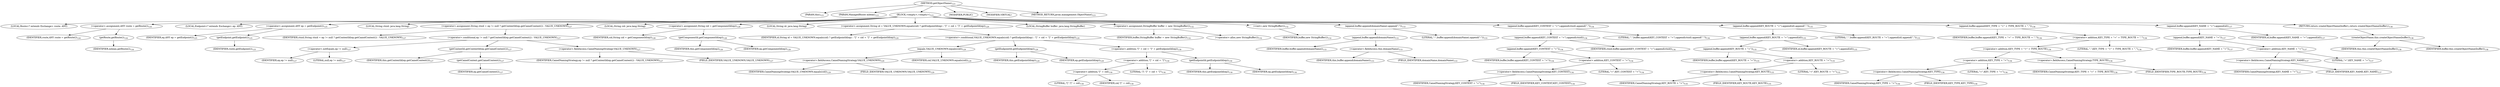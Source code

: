 digraph "getObjectName" {  
"337" [label = <(METHOD,getObjectName)<SUB>123</SUB>> ]
"26" [label = <(PARAM,this)<SUB>123</SUB>> ]
"338" [label = <(PARAM,ManagedRoute mbean)<SUB>123</SUB>> ]
"339" [label = <(BLOCK,&lt;empty&gt;,&lt;empty&gt;)<SUB>123</SUB>> ]
"340" [label = <(LOCAL,Route&lt;? extends Exchange&gt; route: ANY)> ]
"341" [label = <(&lt;operator&gt;.assignment,ANY route = getRoute())<SUB>124</SUB>> ]
"342" [label = <(IDENTIFIER,route,ANY route = getRoute())<SUB>124</SUB>> ]
"343" [label = <(getRoute,getRoute())<SUB>124</SUB>> ]
"344" [label = <(IDENTIFIER,mbean,getRoute())<SUB>124</SUB>> ]
"345" [label = <(LOCAL,Endpoint&lt;? extends Exchange&gt; ep: ANY)> ]
"346" [label = <(&lt;operator&gt;.assignment,ANY ep = getEndpoint())<SUB>125</SUB>> ]
"347" [label = <(IDENTIFIER,ep,ANY ep = getEndpoint())<SUB>125</SUB>> ]
"348" [label = <(getEndpoint,getEndpoint())<SUB>125</SUB>> ]
"349" [label = <(IDENTIFIER,route,getEndpoint())<SUB>125</SUB>> ]
"350" [label = <(LOCAL,String ctxid: java.lang.String)> ]
"351" [label = <(&lt;operator&gt;.assignment,String ctxid = ep != null ? getContextId(ep.getCamelContext()) : VALUE_UNKNOWN)<SUB>127</SUB>> ]
"352" [label = <(IDENTIFIER,ctxid,String ctxid = ep != null ? getContextId(ep.getCamelContext()) : VALUE_UNKNOWN)<SUB>127</SUB>> ]
"353" [label = <(&lt;operator&gt;.conditional,ep != null ? getContextId(ep.getCamelContext()) : VALUE_UNKNOWN)<SUB>127</SUB>> ]
"354" [label = <(&lt;operator&gt;.notEquals,ep != null)<SUB>127</SUB>> ]
"355" [label = <(IDENTIFIER,ep,ep != null)<SUB>127</SUB>> ]
"356" [label = <(LITERAL,null,ep != null)<SUB>127</SUB>> ]
"357" [label = <(getContextId,getContextId(ep.getCamelContext()))<SUB>127</SUB>> ]
"25" [label = <(IDENTIFIER,this,getContextId(ep.getCamelContext()))<SUB>127</SUB>> ]
"358" [label = <(getCamelContext,getCamelContext())<SUB>127</SUB>> ]
"359" [label = <(IDENTIFIER,ep,getCamelContext())<SUB>127</SUB>> ]
"360" [label = <(&lt;operator&gt;.fieldAccess,CamelNamingStrategy.VALUE_UNKNOWN)<SUB>127</SUB>> ]
"361" [label = <(IDENTIFIER,CamelNamingStrategy,ep != null ? getContextId(ep.getCamelContext()) : VALUE_UNKNOWN)<SUB>127</SUB>> ]
"362" [label = <(FIELD_IDENTIFIER,VALUE_UNKNOWN,VALUE_UNKNOWN)<SUB>127</SUB>> ]
"363" [label = <(LOCAL,String cid: java.lang.String)> ]
"364" [label = <(&lt;operator&gt;.assignment,String cid = getComponentId(ep))<SUB>128</SUB>> ]
"365" [label = <(IDENTIFIER,cid,String cid = getComponentId(ep))<SUB>128</SUB>> ]
"366" [label = <(getComponentId,getComponentId(ep))<SUB>128</SUB>> ]
"27" [label = <(IDENTIFIER,this,getComponentId(ep))<SUB>128</SUB>> ]
"367" [label = <(IDENTIFIER,ep,getComponentId(ep))<SUB>128</SUB>> ]
"368" [label = <(LOCAL,String id: java.lang.String)> ]
"369" [label = <(&lt;operator&gt;.assignment,String id = VALUE_UNKNOWN.equals(cid) ? getEndpointId(ep) : &quot;[&quot; + cid + &quot;]&quot; + getEndpointId(ep))<SUB>129</SUB>> ]
"370" [label = <(IDENTIFIER,id,String id = VALUE_UNKNOWN.equals(cid) ? getEndpointId(ep) : &quot;[&quot; + cid + &quot;]&quot; + getEndpointId(ep))<SUB>129</SUB>> ]
"371" [label = <(&lt;operator&gt;.conditional,VALUE_UNKNOWN.equals(cid) ? getEndpointId(ep) : &quot;[&quot; + cid + &quot;]&quot; + getEndpointId(ep))<SUB>129</SUB>> ]
"372" [label = <(equals,VALUE_UNKNOWN.equals(cid))<SUB>129</SUB>> ]
"373" [label = <(&lt;operator&gt;.fieldAccess,CamelNamingStrategy.VALUE_UNKNOWN)<SUB>129</SUB>> ]
"374" [label = <(IDENTIFIER,CamelNamingStrategy,VALUE_UNKNOWN.equals(cid))<SUB>129</SUB>> ]
"375" [label = <(FIELD_IDENTIFIER,VALUE_UNKNOWN,VALUE_UNKNOWN)<SUB>129</SUB>> ]
"376" [label = <(IDENTIFIER,cid,VALUE_UNKNOWN.equals(cid))<SUB>129</SUB>> ]
"377" [label = <(getEndpointId,getEndpointId(ep))<SUB>129</SUB>> ]
"28" [label = <(IDENTIFIER,this,getEndpointId(ep))<SUB>129</SUB>> ]
"378" [label = <(IDENTIFIER,ep,getEndpointId(ep))<SUB>129</SUB>> ]
"379" [label = <(&lt;operator&gt;.addition,&quot;[&quot; + cid + &quot;]&quot; + getEndpointId(ep))<SUB>130</SUB>> ]
"380" [label = <(&lt;operator&gt;.addition,&quot;[&quot; + cid + &quot;]&quot;)<SUB>130</SUB>> ]
"381" [label = <(&lt;operator&gt;.addition,&quot;[&quot; + cid)<SUB>130</SUB>> ]
"382" [label = <(LITERAL,&quot;[&quot;,&quot;[&quot; + cid)<SUB>130</SUB>> ]
"383" [label = <(IDENTIFIER,cid,&quot;[&quot; + cid)<SUB>130</SUB>> ]
"384" [label = <(LITERAL,&quot;]&quot;,&quot;[&quot; + cid + &quot;]&quot;)<SUB>130</SUB>> ]
"385" [label = <(getEndpointId,getEndpointId(ep))<SUB>130</SUB>> ]
"29" [label = <(IDENTIFIER,this,getEndpointId(ep))<SUB>130</SUB>> ]
"386" [label = <(IDENTIFIER,ep,getEndpointId(ep))<SUB>130</SUB>> ]
"31" [label = <(LOCAL,StringBuffer buffer: java.lang.StringBuffer)> ]
"387" [label = <(&lt;operator&gt;.assignment,StringBuffer buffer = new StringBuffer())<SUB>132</SUB>> ]
"388" [label = <(IDENTIFIER,buffer,StringBuffer buffer = new StringBuffer())<SUB>132</SUB>> ]
"389" [label = <(&lt;operator&gt;.alloc,new StringBuffer())<SUB>132</SUB>> ]
"390" [label = <(&lt;init&gt;,new StringBuffer())<SUB>132</SUB>> ]
"30" [label = <(IDENTIFIER,buffer,new StringBuffer())<SUB>132</SUB>> ]
"391" [label = <(append,buffer.append(domainName).append(&quot;:&quot;))<SUB>133</SUB>> ]
"392" [label = <(append,buffer.append(domainName))<SUB>133</SUB>> ]
"393" [label = <(IDENTIFIER,buffer,buffer.append(domainName))<SUB>133</SUB>> ]
"394" [label = <(&lt;operator&gt;.fieldAccess,this.domainName)<SUB>133</SUB>> ]
"395" [label = <(IDENTIFIER,this,buffer.append(domainName))<SUB>133</SUB>> ]
"396" [label = <(FIELD_IDENTIFIER,domainName,domainName)<SUB>133</SUB>> ]
"397" [label = <(LITERAL,&quot;:&quot;,buffer.append(domainName).append(&quot;:&quot;))<SUB>133</SUB>> ]
"398" [label = <(append,buffer.append(KEY_CONTEXT + &quot;=&quot;).append(ctxid).append(&quot;,&quot;))<SUB>134</SUB>> ]
"399" [label = <(append,buffer.append(KEY_CONTEXT + &quot;=&quot;).append(ctxid))<SUB>134</SUB>> ]
"400" [label = <(append,buffer.append(KEY_CONTEXT + &quot;=&quot;))<SUB>134</SUB>> ]
"401" [label = <(IDENTIFIER,buffer,buffer.append(KEY_CONTEXT + &quot;=&quot;))<SUB>134</SUB>> ]
"402" [label = <(&lt;operator&gt;.addition,KEY_CONTEXT + &quot;=&quot;)<SUB>134</SUB>> ]
"403" [label = <(&lt;operator&gt;.fieldAccess,CamelNamingStrategy.KEY_CONTEXT)<SUB>134</SUB>> ]
"404" [label = <(IDENTIFIER,CamelNamingStrategy,KEY_CONTEXT + &quot;=&quot;)<SUB>134</SUB>> ]
"405" [label = <(FIELD_IDENTIFIER,KEY_CONTEXT,KEY_CONTEXT)<SUB>134</SUB>> ]
"406" [label = <(LITERAL,&quot;=&quot;,KEY_CONTEXT + &quot;=&quot;)<SUB>134</SUB>> ]
"407" [label = <(IDENTIFIER,ctxid,buffer.append(KEY_CONTEXT + &quot;=&quot;).append(ctxid))<SUB>134</SUB>> ]
"408" [label = <(LITERAL,&quot;,&quot;,buffer.append(KEY_CONTEXT + &quot;=&quot;).append(ctxid).append(&quot;,&quot;))<SUB>134</SUB>> ]
"409" [label = <(append,buffer.append(KEY_ROUTE + &quot;=&quot;).append(id).append(&quot;,&quot;))<SUB>135</SUB>> ]
"410" [label = <(append,buffer.append(KEY_ROUTE + &quot;=&quot;).append(id))<SUB>135</SUB>> ]
"411" [label = <(append,buffer.append(KEY_ROUTE + &quot;=&quot;))<SUB>135</SUB>> ]
"412" [label = <(IDENTIFIER,buffer,buffer.append(KEY_ROUTE + &quot;=&quot;))<SUB>135</SUB>> ]
"413" [label = <(&lt;operator&gt;.addition,KEY_ROUTE + &quot;=&quot;)<SUB>135</SUB>> ]
"414" [label = <(&lt;operator&gt;.fieldAccess,CamelNamingStrategy.KEY_ROUTE)<SUB>135</SUB>> ]
"415" [label = <(IDENTIFIER,CamelNamingStrategy,KEY_ROUTE + &quot;=&quot;)<SUB>135</SUB>> ]
"416" [label = <(FIELD_IDENTIFIER,KEY_ROUTE,KEY_ROUTE)<SUB>135</SUB>> ]
"417" [label = <(LITERAL,&quot;=&quot;,KEY_ROUTE + &quot;=&quot;)<SUB>135</SUB>> ]
"418" [label = <(IDENTIFIER,id,buffer.append(KEY_ROUTE + &quot;=&quot;).append(id))<SUB>135</SUB>> ]
"419" [label = <(LITERAL,&quot;,&quot;,buffer.append(KEY_ROUTE + &quot;=&quot;).append(id).append(&quot;,&quot;))<SUB>135</SUB>> ]
"420" [label = <(append,buffer.append(KEY_TYPE + &quot;=&quot; + TYPE_ROUTE + &quot;,&quot;))<SUB>136</SUB>> ]
"421" [label = <(IDENTIFIER,buffer,buffer.append(KEY_TYPE + &quot;=&quot; + TYPE_ROUTE + &quot;,&quot;))<SUB>136</SUB>> ]
"422" [label = <(&lt;operator&gt;.addition,KEY_TYPE + &quot;=&quot; + TYPE_ROUTE + &quot;,&quot;)<SUB>136</SUB>> ]
"423" [label = <(&lt;operator&gt;.addition,KEY_TYPE + &quot;=&quot; + TYPE_ROUTE)<SUB>136</SUB>> ]
"424" [label = <(&lt;operator&gt;.addition,KEY_TYPE + &quot;=&quot;)<SUB>136</SUB>> ]
"425" [label = <(&lt;operator&gt;.fieldAccess,CamelNamingStrategy.KEY_TYPE)<SUB>136</SUB>> ]
"426" [label = <(IDENTIFIER,CamelNamingStrategy,KEY_TYPE + &quot;=&quot;)<SUB>136</SUB>> ]
"427" [label = <(FIELD_IDENTIFIER,KEY_TYPE,KEY_TYPE)<SUB>136</SUB>> ]
"428" [label = <(LITERAL,&quot;=&quot;,KEY_TYPE + &quot;=&quot;)<SUB>136</SUB>> ]
"429" [label = <(&lt;operator&gt;.fieldAccess,CamelNamingStrategy.TYPE_ROUTE)<SUB>136</SUB>> ]
"430" [label = <(IDENTIFIER,CamelNamingStrategy,KEY_TYPE + &quot;=&quot; + TYPE_ROUTE)<SUB>136</SUB>> ]
"431" [label = <(FIELD_IDENTIFIER,TYPE_ROUTE,TYPE_ROUTE)<SUB>136</SUB>> ]
"432" [label = <(LITERAL,&quot;,&quot;,KEY_TYPE + &quot;=&quot; + TYPE_ROUTE + &quot;,&quot;)<SUB>136</SUB>> ]
"433" [label = <(append,buffer.append(KEY_NAME + &quot;=&quot;).append(id))<SUB>137</SUB>> ]
"434" [label = <(append,buffer.append(KEY_NAME + &quot;=&quot;))<SUB>137</SUB>> ]
"435" [label = <(IDENTIFIER,buffer,buffer.append(KEY_NAME + &quot;=&quot;))<SUB>137</SUB>> ]
"436" [label = <(&lt;operator&gt;.addition,KEY_NAME + &quot;=&quot;)<SUB>137</SUB>> ]
"437" [label = <(&lt;operator&gt;.fieldAccess,CamelNamingStrategy.KEY_NAME)<SUB>137</SUB>> ]
"438" [label = <(IDENTIFIER,CamelNamingStrategy,KEY_NAME + &quot;=&quot;)<SUB>137</SUB>> ]
"439" [label = <(FIELD_IDENTIFIER,KEY_NAME,KEY_NAME)<SUB>137</SUB>> ]
"440" [label = <(LITERAL,&quot;=&quot;,KEY_NAME + &quot;=&quot;)<SUB>137</SUB>> ]
"441" [label = <(IDENTIFIER,id,buffer.append(KEY_NAME + &quot;=&quot;).append(id))<SUB>137</SUB>> ]
"442" [label = <(RETURN,return createObjectName(buffer);,return createObjectName(buffer);)<SUB>138</SUB>> ]
"443" [label = <(createObjectName,this.createObjectName(buffer))<SUB>138</SUB>> ]
"32" [label = <(IDENTIFIER,this,this.createObjectName(buffer))<SUB>138</SUB>> ]
"444" [label = <(IDENTIFIER,buffer,this.createObjectName(buffer))<SUB>138</SUB>> ]
"445" [label = <(MODIFIER,PUBLIC)> ]
"446" [label = <(MODIFIER,VIRTUAL)> ]
"447" [label = <(METHOD_RETURN,javax.management.ObjectName)<SUB>123</SUB>> ]
  "337" -> "26" 
  "337" -> "338" 
  "337" -> "339" 
  "337" -> "445" 
  "337" -> "446" 
  "337" -> "447" 
  "339" -> "340" 
  "339" -> "341" 
  "339" -> "345" 
  "339" -> "346" 
  "339" -> "350" 
  "339" -> "351" 
  "339" -> "363" 
  "339" -> "364" 
  "339" -> "368" 
  "339" -> "369" 
  "339" -> "31" 
  "339" -> "387" 
  "339" -> "390" 
  "339" -> "391" 
  "339" -> "398" 
  "339" -> "409" 
  "339" -> "420" 
  "339" -> "433" 
  "339" -> "442" 
  "341" -> "342" 
  "341" -> "343" 
  "343" -> "344" 
  "346" -> "347" 
  "346" -> "348" 
  "348" -> "349" 
  "351" -> "352" 
  "351" -> "353" 
  "353" -> "354" 
  "353" -> "357" 
  "353" -> "360" 
  "354" -> "355" 
  "354" -> "356" 
  "357" -> "25" 
  "357" -> "358" 
  "358" -> "359" 
  "360" -> "361" 
  "360" -> "362" 
  "364" -> "365" 
  "364" -> "366" 
  "366" -> "27" 
  "366" -> "367" 
  "369" -> "370" 
  "369" -> "371" 
  "371" -> "372" 
  "371" -> "377" 
  "371" -> "379" 
  "372" -> "373" 
  "372" -> "376" 
  "373" -> "374" 
  "373" -> "375" 
  "377" -> "28" 
  "377" -> "378" 
  "379" -> "380" 
  "379" -> "385" 
  "380" -> "381" 
  "380" -> "384" 
  "381" -> "382" 
  "381" -> "383" 
  "385" -> "29" 
  "385" -> "386" 
  "387" -> "388" 
  "387" -> "389" 
  "390" -> "30" 
  "391" -> "392" 
  "391" -> "397" 
  "392" -> "393" 
  "392" -> "394" 
  "394" -> "395" 
  "394" -> "396" 
  "398" -> "399" 
  "398" -> "408" 
  "399" -> "400" 
  "399" -> "407" 
  "400" -> "401" 
  "400" -> "402" 
  "402" -> "403" 
  "402" -> "406" 
  "403" -> "404" 
  "403" -> "405" 
  "409" -> "410" 
  "409" -> "419" 
  "410" -> "411" 
  "410" -> "418" 
  "411" -> "412" 
  "411" -> "413" 
  "413" -> "414" 
  "413" -> "417" 
  "414" -> "415" 
  "414" -> "416" 
  "420" -> "421" 
  "420" -> "422" 
  "422" -> "423" 
  "422" -> "432" 
  "423" -> "424" 
  "423" -> "429" 
  "424" -> "425" 
  "424" -> "428" 
  "425" -> "426" 
  "425" -> "427" 
  "429" -> "430" 
  "429" -> "431" 
  "433" -> "434" 
  "433" -> "441" 
  "434" -> "435" 
  "434" -> "436" 
  "436" -> "437" 
  "436" -> "440" 
  "437" -> "438" 
  "437" -> "439" 
  "442" -> "443" 
  "443" -> "32" 
  "443" -> "444" 
}
